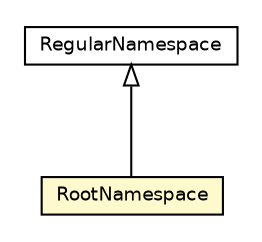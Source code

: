 #!/usr/local/bin/dot
#
# Class diagram 
# Generated by UMLGraph version 5.2 (http://www.umlgraph.org/)
#

digraph G {
	edge [fontname="Helvetica",fontsize=10,labelfontname="Helvetica",labelfontsize=10];
	node [fontname="Helvetica",fontsize=10,shape=plaintext];
	nodesep=0.25;
	ranksep=0.5;
	// chameleon.core.namespace.RootNamespace
	c15938 [label=<<table title="chameleon.core.namespace.RootNamespace" border="0" cellborder="1" cellspacing="0" cellpadding="2" port="p" bgcolor="lemonChiffon" href="./RootNamespace.html">
		<tr><td><table border="0" cellspacing="0" cellpadding="1">
<tr><td align="center" balign="center"> RootNamespace </td></tr>
		</table></td></tr>
		</table>>, fontname="Helvetica", fontcolor="black", fontsize=9.0];
	// chameleon.core.namespace.RegularNamespace
	c15939 [label=<<table title="chameleon.core.namespace.RegularNamespace" border="0" cellborder="1" cellspacing="0" cellpadding="2" port="p" href="./RegularNamespace.html">
		<tr><td><table border="0" cellspacing="0" cellpadding="1">
<tr><td align="center" balign="center"> RegularNamespace </td></tr>
		</table></td></tr>
		</table>>, fontname="Helvetica", fontcolor="black", fontsize=9.0];
	//chameleon.core.namespace.RootNamespace extends chameleon.core.namespace.RegularNamespace
	c15939:p -> c15938:p [dir=back,arrowtail=empty];
}

